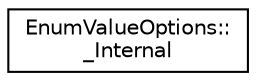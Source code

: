 digraph "类继承关系图"
{
 // LATEX_PDF_SIZE
  edge [fontname="Helvetica",fontsize="10",labelfontname="Helvetica",labelfontsize="10"];
  node [fontname="Helvetica",fontsize="10",shape=record];
  rankdir="LR";
  Node0 [label="EnumValueOptions::\l_Internal",height=0.2,width=0.4,color="black", fillcolor="white", style="filled",URL="$classEnumValueOptions_1_1__Internal.html",tooltip=" "];
}
